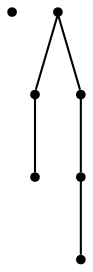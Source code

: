 graph {
  node [shape=point,comment="{\"directed\":false,\"doi\":\"10.4230/LIPIcs.GD.2024.28\",\"figure\":\"6 (1)\"}"]

  v0 [pos="1373.5022604450403,1734.1738943948876"]
  v1 [pos="1024.5320214483704,1562.493560156927"]
  v2 [pos="1471.9505995307904,1628.0812232388685"]
  v3 [pos="1016.4655933116798,1647.3451132695975"]
  v4 [pos="1393.8151416994478,1470.6412796015418"]
  v5 [pos="1235.4974586927183,1785.6838059287477"]
  v6 [pos="1130.0738046731665,1448.0039326316662"]

  v6 -- v2 [id="-2",pos="1130.0738046731665,1448.0039326316662 1471.9505995307904,1628.0812232388685 1471.9505995307904,1628.0812232388685 1471.9505995307904,1628.0812232388685"]
  v5 -- v6 [id="-3",pos="1235.4974586927183,1785.6838059287477 1130.0738046731665,1448.0039326316662 1130.0738046731665,1448.0039326316662 1130.0738046731665,1448.0039326316662"]
  v5 -- v4 [id="-4",pos="1235.4974586927183,1785.6838059287477 1393.8151416994478,1470.6412796015418 1393.8151416994478,1470.6412796015418 1393.8151416994478,1470.6412796015418"]
  v4 -- v1 [id="-5",pos="1393.8151416994478,1470.6412796015418 1024.5320214483704,1562.493560156927 1024.5320214483704,1562.493560156927 1024.5320214483704,1562.493560156927"]
  v2 -- v3 [id="-6",pos="1471.9505995307904,1628.0812232388685 1016.4655933116798,1647.3451132695975 1016.4655933116798,1647.3451132695975 1016.4655933116798,1647.3451132695975"]
}
